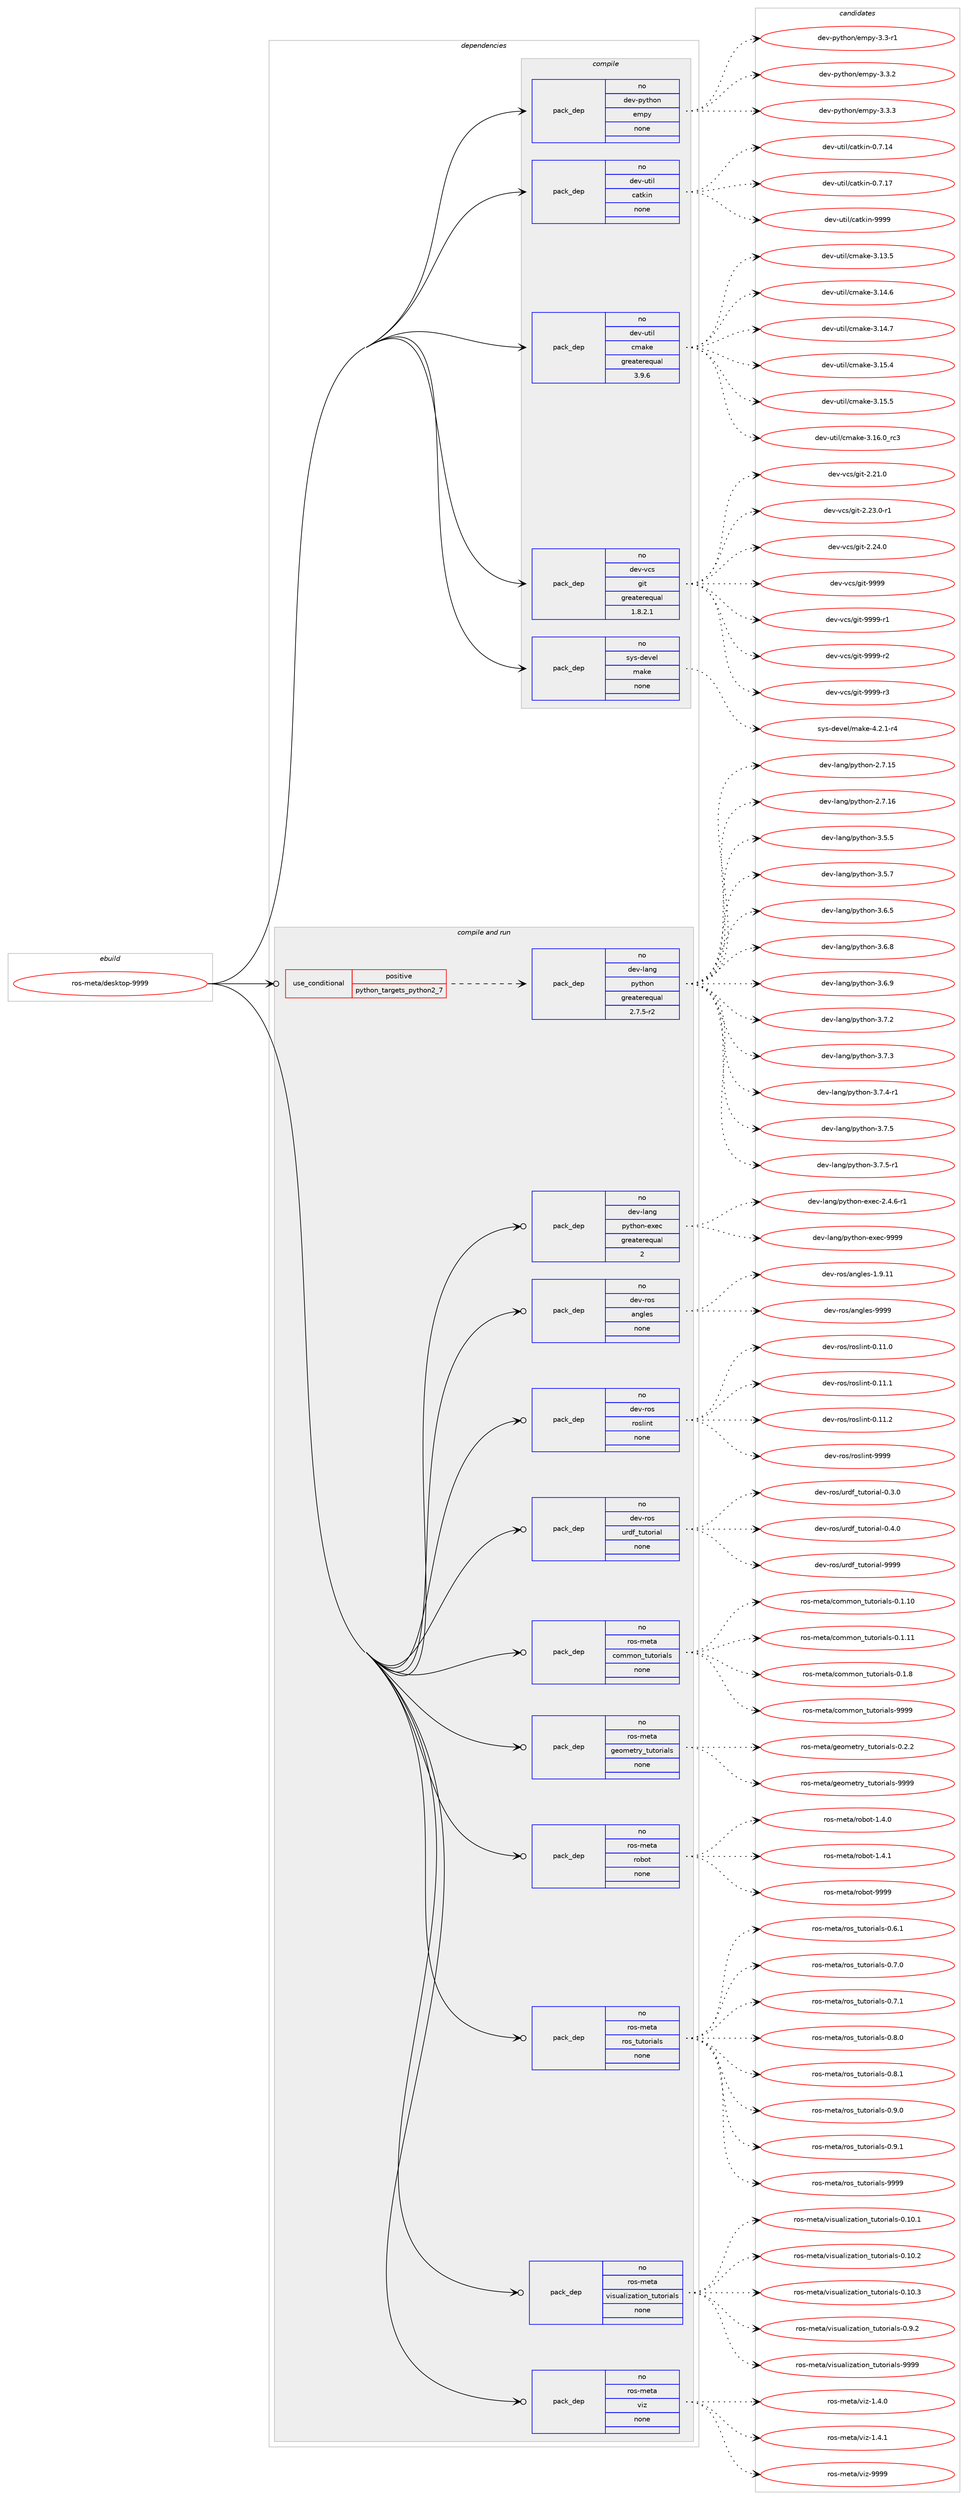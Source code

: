 digraph prolog {

# *************
# Graph options
# *************

newrank=true;
concentrate=true;
compound=true;
graph [rankdir=LR,fontname=Helvetica,fontsize=10,ranksep=1.5];#, ranksep=2.5, nodesep=0.2];
edge  [arrowhead=vee];
node  [fontname=Helvetica,fontsize=10];

# **********
# The ebuild
# **********

subgraph cluster_leftcol {
color=gray;
rank=same;
label=<<i>ebuild</i>>;
id [label="ros-meta/desktop-9999", color=red, width=4, href="../ros-meta/desktop-9999.svg"];
}

# ****************
# The dependencies
# ****************

subgraph cluster_midcol {
color=gray;
label=<<i>dependencies</i>>;
subgraph cluster_compile {
fillcolor="#eeeeee";
style=filled;
label=<<i>compile</i>>;
subgraph pack625012 {
dependency846264 [label=<<TABLE BORDER="0" CELLBORDER="1" CELLSPACING="0" CELLPADDING="4" WIDTH="220"><TR><TD ROWSPAN="6" CELLPADDING="30">pack_dep</TD></TR><TR><TD WIDTH="110">no</TD></TR><TR><TD>dev-python</TD></TR><TR><TD>empy</TD></TR><TR><TD>none</TD></TR><TR><TD></TD></TR></TABLE>>, shape=none, color=blue];
}
id:e -> dependency846264:w [weight=20,style="solid",arrowhead="vee"];
subgraph pack625013 {
dependency846265 [label=<<TABLE BORDER="0" CELLBORDER="1" CELLSPACING="0" CELLPADDING="4" WIDTH="220"><TR><TD ROWSPAN="6" CELLPADDING="30">pack_dep</TD></TR><TR><TD WIDTH="110">no</TD></TR><TR><TD>dev-util</TD></TR><TR><TD>catkin</TD></TR><TR><TD>none</TD></TR><TR><TD></TD></TR></TABLE>>, shape=none, color=blue];
}
id:e -> dependency846265:w [weight=20,style="solid",arrowhead="vee"];
subgraph pack625014 {
dependency846266 [label=<<TABLE BORDER="0" CELLBORDER="1" CELLSPACING="0" CELLPADDING="4" WIDTH="220"><TR><TD ROWSPAN="6" CELLPADDING="30">pack_dep</TD></TR><TR><TD WIDTH="110">no</TD></TR><TR><TD>dev-util</TD></TR><TR><TD>cmake</TD></TR><TR><TD>greaterequal</TD></TR><TR><TD>3.9.6</TD></TR></TABLE>>, shape=none, color=blue];
}
id:e -> dependency846266:w [weight=20,style="solid",arrowhead="vee"];
subgraph pack625015 {
dependency846267 [label=<<TABLE BORDER="0" CELLBORDER="1" CELLSPACING="0" CELLPADDING="4" WIDTH="220"><TR><TD ROWSPAN="6" CELLPADDING="30">pack_dep</TD></TR><TR><TD WIDTH="110">no</TD></TR><TR><TD>dev-vcs</TD></TR><TR><TD>git</TD></TR><TR><TD>greaterequal</TD></TR><TR><TD>1.8.2.1</TD></TR></TABLE>>, shape=none, color=blue];
}
id:e -> dependency846267:w [weight=20,style="solid",arrowhead="vee"];
subgraph pack625016 {
dependency846268 [label=<<TABLE BORDER="0" CELLBORDER="1" CELLSPACING="0" CELLPADDING="4" WIDTH="220"><TR><TD ROWSPAN="6" CELLPADDING="30">pack_dep</TD></TR><TR><TD WIDTH="110">no</TD></TR><TR><TD>sys-devel</TD></TR><TR><TD>make</TD></TR><TR><TD>none</TD></TR><TR><TD></TD></TR></TABLE>>, shape=none, color=blue];
}
id:e -> dependency846268:w [weight=20,style="solid",arrowhead="vee"];
}
subgraph cluster_compileandrun {
fillcolor="#eeeeee";
style=filled;
label=<<i>compile and run</i>>;
subgraph cond206318 {
dependency846269 [label=<<TABLE BORDER="0" CELLBORDER="1" CELLSPACING="0" CELLPADDING="4"><TR><TD ROWSPAN="3" CELLPADDING="10">use_conditional</TD></TR><TR><TD>positive</TD></TR><TR><TD>python_targets_python2_7</TD></TR></TABLE>>, shape=none, color=red];
subgraph pack625017 {
dependency846270 [label=<<TABLE BORDER="0" CELLBORDER="1" CELLSPACING="0" CELLPADDING="4" WIDTH="220"><TR><TD ROWSPAN="6" CELLPADDING="30">pack_dep</TD></TR><TR><TD WIDTH="110">no</TD></TR><TR><TD>dev-lang</TD></TR><TR><TD>python</TD></TR><TR><TD>greaterequal</TD></TR><TR><TD>2.7.5-r2</TD></TR></TABLE>>, shape=none, color=blue];
}
dependency846269:e -> dependency846270:w [weight=20,style="dashed",arrowhead="vee"];
}
id:e -> dependency846269:w [weight=20,style="solid",arrowhead="odotvee"];
subgraph pack625018 {
dependency846271 [label=<<TABLE BORDER="0" CELLBORDER="1" CELLSPACING="0" CELLPADDING="4" WIDTH="220"><TR><TD ROWSPAN="6" CELLPADDING="30">pack_dep</TD></TR><TR><TD WIDTH="110">no</TD></TR><TR><TD>dev-lang</TD></TR><TR><TD>python-exec</TD></TR><TR><TD>greaterequal</TD></TR><TR><TD>2</TD></TR></TABLE>>, shape=none, color=blue];
}
id:e -> dependency846271:w [weight=20,style="solid",arrowhead="odotvee"];
subgraph pack625019 {
dependency846272 [label=<<TABLE BORDER="0" CELLBORDER="1" CELLSPACING="0" CELLPADDING="4" WIDTH="220"><TR><TD ROWSPAN="6" CELLPADDING="30">pack_dep</TD></TR><TR><TD WIDTH="110">no</TD></TR><TR><TD>dev-ros</TD></TR><TR><TD>angles</TD></TR><TR><TD>none</TD></TR><TR><TD></TD></TR></TABLE>>, shape=none, color=blue];
}
id:e -> dependency846272:w [weight=20,style="solid",arrowhead="odotvee"];
subgraph pack625020 {
dependency846273 [label=<<TABLE BORDER="0" CELLBORDER="1" CELLSPACING="0" CELLPADDING="4" WIDTH="220"><TR><TD ROWSPAN="6" CELLPADDING="30">pack_dep</TD></TR><TR><TD WIDTH="110">no</TD></TR><TR><TD>dev-ros</TD></TR><TR><TD>roslint</TD></TR><TR><TD>none</TD></TR><TR><TD></TD></TR></TABLE>>, shape=none, color=blue];
}
id:e -> dependency846273:w [weight=20,style="solid",arrowhead="odotvee"];
subgraph pack625021 {
dependency846274 [label=<<TABLE BORDER="0" CELLBORDER="1" CELLSPACING="0" CELLPADDING="4" WIDTH="220"><TR><TD ROWSPAN="6" CELLPADDING="30">pack_dep</TD></TR><TR><TD WIDTH="110">no</TD></TR><TR><TD>dev-ros</TD></TR><TR><TD>urdf_tutorial</TD></TR><TR><TD>none</TD></TR><TR><TD></TD></TR></TABLE>>, shape=none, color=blue];
}
id:e -> dependency846274:w [weight=20,style="solid",arrowhead="odotvee"];
subgraph pack625022 {
dependency846275 [label=<<TABLE BORDER="0" CELLBORDER="1" CELLSPACING="0" CELLPADDING="4" WIDTH="220"><TR><TD ROWSPAN="6" CELLPADDING="30">pack_dep</TD></TR><TR><TD WIDTH="110">no</TD></TR><TR><TD>ros-meta</TD></TR><TR><TD>common_tutorials</TD></TR><TR><TD>none</TD></TR><TR><TD></TD></TR></TABLE>>, shape=none, color=blue];
}
id:e -> dependency846275:w [weight=20,style="solid",arrowhead="odotvee"];
subgraph pack625023 {
dependency846276 [label=<<TABLE BORDER="0" CELLBORDER="1" CELLSPACING="0" CELLPADDING="4" WIDTH="220"><TR><TD ROWSPAN="6" CELLPADDING="30">pack_dep</TD></TR><TR><TD WIDTH="110">no</TD></TR><TR><TD>ros-meta</TD></TR><TR><TD>geometry_tutorials</TD></TR><TR><TD>none</TD></TR><TR><TD></TD></TR></TABLE>>, shape=none, color=blue];
}
id:e -> dependency846276:w [weight=20,style="solid",arrowhead="odotvee"];
subgraph pack625024 {
dependency846277 [label=<<TABLE BORDER="0" CELLBORDER="1" CELLSPACING="0" CELLPADDING="4" WIDTH="220"><TR><TD ROWSPAN="6" CELLPADDING="30">pack_dep</TD></TR><TR><TD WIDTH="110">no</TD></TR><TR><TD>ros-meta</TD></TR><TR><TD>robot</TD></TR><TR><TD>none</TD></TR><TR><TD></TD></TR></TABLE>>, shape=none, color=blue];
}
id:e -> dependency846277:w [weight=20,style="solid",arrowhead="odotvee"];
subgraph pack625025 {
dependency846278 [label=<<TABLE BORDER="0" CELLBORDER="1" CELLSPACING="0" CELLPADDING="4" WIDTH="220"><TR><TD ROWSPAN="6" CELLPADDING="30">pack_dep</TD></TR><TR><TD WIDTH="110">no</TD></TR><TR><TD>ros-meta</TD></TR><TR><TD>ros_tutorials</TD></TR><TR><TD>none</TD></TR><TR><TD></TD></TR></TABLE>>, shape=none, color=blue];
}
id:e -> dependency846278:w [weight=20,style="solid",arrowhead="odotvee"];
subgraph pack625026 {
dependency846279 [label=<<TABLE BORDER="0" CELLBORDER="1" CELLSPACING="0" CELLPADDING="4" WIDTH="220"><TR><TD ROWSPAN="6" CELLPADDING="30">pack_dep</TD></TR><TR><TD WIDTH="110">no</TD></TR><TR><TD>ros-meta</TD></TR><TR><TD>visualization_tutorials</TD></TR><TR><TD>none</TD></TR><TR><TD></TD></TR></TABLE>>, shape=none, color=blue];
}
id:e -> dependency846279:w [weight=20,style="solid",arrowhead="odotvee"];
subgraph pack625027 {
dependency846280 [label=<<TABLE BORDER="0" CELLBORDER="1" CELLSPACING="0" CELLPADDING="4" WIDTH="220"><TR><TD ROWSPAN="6" CELLPADDING="30">pack_dep</TD></TR><TR><TD WIDTH="110">no</TD></TR><TR><TD>ros-meta</TD></TR><TR><TD>viz</TD></TR><TR><TD>none</TD></TR><TR><TD></TD></TR></TABLE>>, shape=none, color=blue];
}
id:e -> dependency846280:w [weight=20,style="solid",arrowhead="odotvee"];
}
subgraph cluster_run {
fillcolor="#eeeeee";
style=filled;
label=<<i>run</i>>;
}
}

# **************
# The candidates
# **************

subgraph cluster_choices {
rank=same;
color=gray;
label=<<i>candidates</i>>;

subgraph choice625012 {
color=black;
nodesep=1;
choice1001011184511212111610411111047101109112121455146514511449 [label="dev-python/empy-3.3-r1", color=red, width=4,href="../dev-python/empy-3.3-r1.svg"];
choice1001011184511212111610411111047101109112121455146514650 [label="dev-python/empy-3.3.2", color=red, width=4,href="../dev-python/empy-3.3.2.svg"];
choice1001011184511212111610411111047101109112121455146514651 [label="dev-python/empy-3.3.3", color=red, width=4,href="../dev-python/empy-3.3.3.svg"];
dependency846264:e -> choice1001011184511212111610411111047101109112121455146514511449:w [style=dotted,weight="100"];
dependency846264:e -> choice1001011184511212111610411111047101109112121455146514650:w [style=dotted,weight="100"];
dependency846264:e -> choice1001011184511212111610411111047101109112121455146514651:w [style=dotted,weight="100"];
}
subgraph choice625013 {
color=black;
nodesep=1;
choice1001011184511711610510847999711610710511045484655464952 [label="dev-util/catkin-0.7.14", color=red, width=4,href="../dev-util/catkin-0.7.14.svg"];
choice1001011184511711610510847999711610710511045484655464955 [label="dev-util/catkin-0.7.17", color=red, width=4,href="../dev-util/catkin-0.7.17.svg"];
choice100101118451171161051084799971161071051104557575757 [label="dev-util/catkin-9999", color=red, width=4,href="../dev-util/catkin-9999.svg"];
dependency846265:e -> choice1001011184511711610510847999711610710511045484655464952:w [style=dotted,weight="100"];
dependency846265:e -> choice1001011184511711610510847999711610710511045484655464955:w [style=dotted,weight="100"];
dependency846265:e -> choice100101118451171161051084799971161071051104557575757:w [style=dotted,weight="100"];
}
subgraph choice625014 {
color=black;
nodesep=1;
choice1001011184511711610510847991099710710145514649514653 [label="dev-util/cmake-3.13.5", color=red, width=4,href="../dev-util/cmake-3.13.5.svg"];
choice1001011184511711610510847991099710710145514649524654 [label="dev-util/cmake-3.14.6", color=red, width=4,href="../dev-util/cmake-3.14.6.svg"];
choice1001011184511711610510847991099710710145514649524655 [label="dev-util/cmake-3.14.7", color=red, width=4,href="../dev-util/cmake-3.14.7.svg"];
choice1001011184511711610510847991099710710145514649534652 [label="dev-util/cmake-3.15.4", color=red, width=4,href="../dev-util/cmake-3.15.4.svg"];
choice1001011184511711610510847991099710710145514649534653 [label="dev-util/cmake-3.15.5", color=red, width=4,href="../dev-util/cmake-3.15.5.svg"];
choice1001011184511711610510847991099710710145514649544648951149951 [label="dev-util/cmake-3.16.0_rc3", color=red, width=4,href="../dev-util/cmake-3.16.0_rc3.svg"];
dependency846266:e -> choice1001011184511711610510847991099710710145514649514653:w [style=dotted,weight="100"];
dependency846266:e -> choice1001011184511711610510847991099710710145514649524654:w [style=dotted,weight="100"];
dependency846266:e -> choice1001011184511711610510847991099710710145514649524655:w [style=dotted,weight="100"];
dependency846266:e -> choice1001011184511711610510847991099710710145514649534652:w [style=dotted,weight="100"];
dependency846266:e -> choice1001011184511711610510847991099710710145514649534653:w [style=dotted,weight="100"];
dependency846266:e -> choice1001011184511711610510847991099710710145514649544648951149951:w [style=dotted,weight="100"];
}
subgraph choice625015 {
color=black;
nodesep=1;
choice10010111845118991154710310511645504650494648 [label="dev-vcs/git-2.21.0", color=red, width=4,href="../dev-vcs/git-2.21.0.svg"];
choice100101118451189911547103105116455046505146484511449 [label="dev-vcs/git-2.23.0-r1", color=red, width=4,href="../dev-vcs/git-2.23.0-r1.svg"];
choice10010111845118991154710310511645504650524648 [label="dev-vcs/git-2.24.0", color=red, width=4,href="../dev-vcs/git-2.24.0.svg"];
choice1001011184511899115471031051164557575757 [label="dev-vcs/git-9999", color=red, width=4,href="../dev-vcs/git-9999.svg"];
choice10010111845118991154710310511645575757574511449 [label="dev-vcs/git-9999-r1", color=red, width=4,href="../dev-vcs/git-9999-r1.svg"];
choice10010111845118991154710310511645575757574511450 [label="dev-vcs/git-9999-r2", color=red, width=4,href="../dev-vcs/git-9999-r2.svg"];
choice10010111845118991154710310511645575757574511451 [label="dev-vcs/git-9999-r3", color=red, width=4,href="../dev-vcs/git-9999-r3.svg"];
dependency846267:e -> choice10010111845118991154710310511645504650494648:w [style=dotted,weight="100"];
dependency846267:e -> choice100101118451189911547103105116455046505146484511449:w [style=dotted,weight="100"];
dependency846267:e -> choice10010111845118991154710310511645504650524648:w [style=dotted,weight="100"];
dependency846267:e -> choice1001011184511899115471031051164557575757:w [style=dotted,weight="100"];
dependency846267:e -> choice10010111845118991154710310511645575757574511449:w [style=dotted,weight="100"];
dependency846267:e -> choice10010111845118991154710310511645575757574511450:w [style=dotted,weight="100"];
dependency846267:e -> choice10010111845118991154710310511645575757574511451:w [style=dotted,weight="100"];
}
subgraph choice625016 {
color=black;
nodesep=1;
choice1151211154510010111810110847109971071014552465046494511452 [label="sys-devel/make-4.2.1-r4", color=red, width=4,href="../sys-devel/make-4.2.1-r4.svg"];
dependency846268:e -> choice1151211154510010111810110847109971071014552465046494511452:w [style=dotted,weight="100"];
}
subgraph choice625017 {
color=black;
nodesep=1;
choice10010111845108971101034711212111610411111045504655464953 [label="dev-lang/python-2.7.15", color=red, width=4,href="../dev-lang/python-2.7.15.svg"];
choice10010111845108971101034711212111610411111045504655464954 [label="dev-lang/python-2.7.16", color=red, width=4,href="../dev-lang/python-2.7.16.svg"];
choice100101118451089711010347112121116104111110455146534653 [label="dev-lang/python-3.5.5", color=red, width=4,href="../dev-lang/python-3.5.5.svg"];
choice100101118451089711010347112121116104111110455146534655 [label="dev-lang/python-3.5.7", color=red, width=4,href="../dev-lang/python-3.5.7.svg"];
choice100101118451089711010347112121116104111110455146544653 [label="dev-lang/python-3.6.5", color=red, width=4,href="../dev-lang/python-3.6.5.svg"];
choice100101118451089711010347112121116104111110455146544656 [label="dev-lang/python-3.6.8", color=red, width=4,href="../dev-lang/python-3.6.8.svg"];
choice100101118451089711010347112121116104111110455146544657 [label="dev-lang/python-3.6.9", color=red, width=4,href="../dev-lang/python-3.6.9.svg"];
choice100101118451089711010347112121116104111110455146554650 [label="dev-lang/python-3.7.2", color=red, width=4,href="../dev-lang/python-3.7.2.svg"];
choice100101118451089711010347112121116104111110455146554651 [label="dev-lang/python-3.7.3", color=red, width=4,href="../dev-lang/python-3.7.3.svg"];
choice1001011184510897110103471121211161041111104551465546524511449 [label="dev-lang/python-3.7.4-r1", color=red, width=4,href="../dev-lang/python-3.7.4-r1.svg"];
choice100101118451089711010347112121116104111110455146554653 [label="dev-lang/python-3.7.5", color=red, width=4,href="../dev-lang/python-3.7.5.svg"];
choice1001011184510897110103471121211161041111104551465546534511449 [label="dev-lang/python-3.7.5-r1", color=red, width=4,href="../dev-lang/python-3.7.5-r1.svg"];
dependency846270:e -> choice10010111845108971101034711212111610411111045504655464953:w [style=dotted,weight="100"];
dependency846270:e -> choice10010111845108971101034711212111610411111045504655464954:w [style=dotted,weight="100"];
dependency846270:e -> choice100101118451089711010347112121116104111110455146534653:w [style=dotted,weight="100"];
dependency846270:e -> choice100101118451089711010347112121116104111110455146534655:w [style=dotted,weight="100"];
dependency846270:e -> choice100101118451089711010347112121116104111110455146544653:w [style=dotted,weight="100"];
dependency846270:e -> choice100101118451089711010347112121116104111110455146544656:w [style=dotted,weight="100"];
dependency846270:e -> choice100101118451089711010347112121116104111110455146544657:w [style=dotted,weight="100"];
dependency846270:e -> choice100101118451089711010347112121116104111110455146554650:w [style=dotted,weight="100"];
dependency846270:e -> choice100101118451089711010347112121116104111110455146554651:w [style=dotted,weight="100"];
dependency846270:e -> choice1001011184510897110103471121211161041111104551465546524511449:w [style=dotted,weight="100"];
dependency846270:e -> choice100101118451089711010347112121116104111110455146554653:w [style=dotted,weight="100"];
dependency846270:e -> choice1001011184510897110103471121211161041111104551465546534511449:w [style=dotted,weight="100"];
}
subgraph choice625018 {
color=black;
nodesep=1;
choice10010111845108971101034711212111610411111045101120101994550465246544511449 [label="dev-lang/python-exec-2.4.6-r1", color=red, width=4,href="../dev-lang/python-exec-2.4.6-r1.svg"];
choice10010111845108971101034711212111610411111045101120101994557575757 [label="dev-lang/python-exec-9999", color=red, width=4,href="../dev-lang/python-exec-9999.svg"];
dependency846271:e -> choice10010111845108971101034711212111610411111045101120101994550465246544511449:w [style=dotted,weight="100"];
dependency846271:e -> choice10010111845108971101034711212111610411111045101120101994557575757:w [style=dotted,weight="100"];
}
subgraph choice625019 {
color=black;
nodesep=1;
choice10010111845114111115479711010310810111545494657464949 [label="dev-ros/angles-1.9.11", color=red, width=4,href="../dev-ros/angles-1.9.11.svg"];
choice1001011184511411111547971101031081011154557575757 [label="dev-ros/angles-9999", color=red, width=4,href="../dev-ros/angles-9999.svg"];
dependency846272:e -> choice10010111845114111115479711010310810111545494657464949:w [style=dotted,weight="100"];
dependency846272:e -> choice1001011184511411111547971101031081011154557575757:w [style=dotted,weight="100"];
}
subgraph choice625020 {
color=black;
nodesep=1;
choice100101118451141111154711411111510810511011645484649494648 [label="dev-ros/roslint-0.11.0", color=red, width=4,href="../dev-ros/roslint-0.11.0.svg"];
choice100101118451141111154711411111510810511011645484649494649 [label="dev-ros/roslint-0.11.1", color=red, width=4,href="../dev-ros/roslint-0.11.1.svg"];
choice100101118451141111154711411111510810511011645484649494650 [label="dev-ros/roslint-0.11.2", color=red, width=4,href="../dev-ros/roslint-0.11.2.svg"];
choice10010111845114111115471141111151081051101164557575757 [label="dev-ros/roslint-9999", color=red, width=4,href="../dev-ros/roslint-9999.svg"];
dependency846273:e -> choice100101118451141111154711411111510810511011645484649494648:w [style=dotted,weight="100"];
dependency846273:e -> choice100101118451141111154711411111510810511011645484649494649:w [style=dotted,weight="100"];
dependency846273:e -> choice100101118451141111154711411111510810511011645484649494650:w [style=dotted,weight="100"];
dependency846273:e -> choice10010111845114111115471141111151081051101164557575757:w [style=dotted,weight="100"];
}
subgraph choice625021 {
color=black;
nodesep=1;
choice10010111845114111115471171141001029511611711611111410597108454846514648 [label="dev-ros/urdf_tutorial-0.3.0", color=red, width=4,href="../dev-ros/urdf_tutorial-0.3.0.svg"];
choice10010111845114111115471171141001029511611711611111410597108454846524648 [label="dev-ros/urdf_tutorial-0.4.0", color=red, width=4,href="../dev-ros/urdf_tutorial-0.4.0.svg"];
choice100101118451141111154711711410010295116117116111114105971084557575757 [label="dev-ros/urdf_tutorial-9999", color=red, width=4,href="../dev-ros/urdf_tutorial-9999.svg"];
dependency846274:e -> choice10010111845114111115471171141001029511611711611111410597108454846514648:w [style=dotted,weight="100"];
dependency846274:e -> choice10010111845114111115471171141001029511611711611111410597108454846524648:w [style=dotted,weight="100"];
dependency846274:e -> choice100101118451141111154711711410010295116117116111114105971084557575757:w [style=dotted,weight="100"];
}
subgraph choice625022 {
color=black;
nodesep=1;
choice11411111545109101116974799111109109111110951161171161111141059710811545484649464948 [label="ros-meta/common_tutorials-0.1.10", color=red, width=4,href="../ros-meta/common_tutorials-0.1.10.svg"];
choice11411111545109101116974799111109109111110951161171161111141059710811545484649464949 [label="ros-meta/common_tutorials-0.1.11", color=red, width=4,href="../ros-meta/common_tutorials-0.1.11.svg"];
choice114111115451091011169747991111091091111109511611711611111410597108115454846494656 [label="ros-meta/common_tutorials-0.1.8", color=red, width=4,href="../ros-meta/common_tutorials-0.1.8.svg"];
choice1141111154510910111697479911110910911111095116117116111114105971081154557575757 [label="ros-meta/common_tutorials-9999", color=red, width=4,href="../ros-meta/common_tutorials-9999.svg"];
dependency846275:e -> choice11411111545109101116974799111109109111110951161171161111141059710811545484649464948:w [style=dotted,weight="100"];
dependency846275:e -> choice11411111545109101116974799111109109111110951161171161111141059710811545484649464949:w [style=dotted,weight="100"];
dependency846275:e -> choice114111115451091011169747991111091091111109511611711611111410597108115454846494656:w [style=dotted,weight="100"];
dependency846275:e -> choice1141111154510910111697479911110910911111095116117116111114105971081154557575757:w [style=dotted,weight="100"];
}
subgraph choice625023 {
color=black;
nodesep=1;
choice1141111154510910111697471031011111091011161141219511611711611111410597108115454846504650 [label="ros-meta/geometry_tutorials-0.2.2", color=red, width=4,href="../ros-meta/geometry_tutorials-0.2.2.svg"];
choice11411111545109101116974710310111110910111611412195116117116111114105971081154557575757 [label="ros-meta/geometry_tutorials-9999", color=red, width=4,href="../ros-meta/geometry_tutorials-9999.svg"];
dependency846276:e -> choice1141111154510910111697471031011111091011161141219511611711611111410597108115454846504650:w [style=dotted,weight="100"];
dependency846276:e -> choice11411111545109101116974710310111110910111611412195116117116111114105971081154557575757:w [style=dotted,weight="100"];
}
subgraph choice625024 {
color=black;
nodesep=1;
choice11411111545109101116974711411198111116454946524648 [label="ros-meta/robot-1.4.0", color=red, width=4,href="../ros-meta/robot-1.4.0.svg"];
choice11411111545109101116974711411198111116454946524649 [label="ros-meta/robot-1.4.1", color=red, width=4,href="../ros-meta/robot-1.4.1.svg"];
choice114111115451091011169747114111981111164557575757 [label="ros-meta/robot-9999", color=red, width=4,href="../ros-meta/robot-9999.svg"];
dependency846277:e -> choice11411111545109101116974711411198111116454946524648:w [style=dotted,weight="100"];
dependency846277:e -> choice11411111545109101116974711411198111116454946524649:w [style=dotted,weight="100"];
dependency846277:e -> choice114111115451091011169747114111981111164557575757:w [style=dotted,weight="100"];
}
subgraph choice625025 {
color=black;
nodesep=1;
choice1141111154510910111697471141111159511611711611111410597108115454846544649 [label="ros-meta/ros_tutorials-0.6.1", color=red, width=4,href="../ros-meta/ros_tutorials-0.6.1.svg"];
choice1141111154510910111697471141111159511611711611111410597108115454846554648 [label="ros-meta/ros_tutorials-0.7.0", color=red, width=4,href="../ros-meta/ros_tutorials-0.7.0.svg"];
choice1141111154510910111697471141111159511611711611111410597108115454846554649 [label="ros-meta/ros_tutorials-0.7.1", color=red, width=4,href="../ros-meta/ros_tutorials-0.7.1.svg"];
choice1141111154510910111697471141111159511611711611111410597108115454846564648 [label="ros-meta/ros_tutorials-0.8.0", color=red, width=4,href="../ros-meta/ros_tutorials-0.8.0.svg"];
choice1141111154510910111697471141111159511611711611111410597108115454846564649 [label="ros-meta/ros_tutorials-0.8.1", color=red, width=4,href="../ros-meta/ros_tutorials-0.8.1.svg"];
choice1141111154510910111697471141111159511611711611111410597108115454846574648 [label="ros-meta/ros_tutorials-0.9.0", color=red, width=4,href="../ros-meta/ros_tutorials-0.9.0.svg"];
choice1141111154510910111697471141111159511611711611111410597108115454846574649 [label="ros-meta/ros_tutorials-0.9.1", color=red, width=4,href="../ros-meta/ros_tutorials-0.9.1.svg"];
choice11411111545109101116974711411111595116117116111114105971081154557575757 [label="ros-meta/ros_tutorials-9999", color=red, width=4,href="../ros-meta/ros_tutorials-9999.svg"];
dependency846278:e -> choice1141111154510910111697471141111159511611711611111410597108115454846544649:w [style=dotted,weight="100"];
dependency846278:e -> choice1141111154510910111697471141111159511611711611111410597108115454846554648:w [style=dotted,weight="100"];
dependency846278:e -> choice1141111154510910111697471141111159511611711611111410597108115454846554649:w [style=dotted,weight="100"];
dependency846278:e -> choice1141111154510910111697471141111159511611711611111410597108115454846564648:w [style=dotted,weight="100"];
dependency846278:e -> choice1141111154510910111697471141111159511611711611111410597108115454846564649:w [style=dotted,weight="100"];
dependency846278:e -> choice1141111154510910111697471141111159511611711611111410597108115454846574648:w [style=dotted,weight="100"];
dependency846278:e -> choice1141111154510910111697471141111159511611711611111410597108115454846574649:w [style=dotted,weight="100"];
dependency846278:e -> choice11411111545109101116974711411111595116117116111114105971081154557575757:w [style=dotted,weight="100"];
}
subgraph choice625026 {
color=black;
nodesep=1;
choice1141111154510910111697471181051151179710810512297116105111110951161171161111141059710811545484649484649 [label="ros-meta/visualization_tutorials-0.10.1", color=red, width=4,href="../ros-meta/visualization_tutorials-0.10.1.svg"];
choice1141111154510910111697471181051151179710810512297116105111110951161171161111141059710811545484649484650 [label="ros-meta/visualization_tutorials-0.10.2", color=red, width=4,href="../ros-meta/visualization_tutorials-0.10.2.svg"];
choice1141111154510910111697471181051151179710810512297116105111110951161171161111141059710811545484649484651 [label="ros-meta/visualization_tutorials-0.10.3", color=red, width=4,href="../ros-meta/visualization_tutorials-0.10.3.svg"];
choice11411111545109101116974711810511511797108105122971161051111109511611711611111410597108115454846574650 [label="ros-meta/visualization_tutorials-0.9.2", color=red, width=4,href="../ros-meta/visualization_tutorials-0.9.2.svg"];
choice114111115451091011169747118105115117971081051229711610511111095116117116111114105971081154557575757 [label="ros-meta/visualization_tutorials-9999", color=red, width=4,href="../ros-meta/visualization_tutorials-9999.svg"];
dependency846279:e -> choice1141111154510910111697471181051151179710810512297116105111110951161171161111141059710811545484649484649:w [style=dotted,weight="100"];
dependency846279:e -> choice1141111154510910111697471181051151179710810512297116105111110951161171161111141059710811545484649484650:w [style=dotted,weight="100"];
dependency846279:e -> choice1141111154510910111697471181051151179710810512297116105111110951161171161111141059710811545484649484651:w [style=dotted,weight="100"];
dependency846279:e -> choice11411111545109101116974711810511511797108105122971161051111109511611711611111410597108115454846574650:w [style=dotted,weight="100"];
dependency846279:e -> choice114111115451091011169747118105115117971081051229711610511111095116117116111114105971081154557575757:w [style=dotted,weight="100"];
}
subgraph choice625027 {
color=black;
nodesep=1;
choice114111115451091011169747118105122454946524648 [label="ros-meta/viz-1.4.0", color=red, width=4,href="../ros-meta/viz-1.4.0.svg"];
choice114111115451091011169747118105122454946524649 [label="ros-meta/viz-1.4.1", color=red, width=4,href="../ros-meta/viz-1.4.1.svg"];
choice1141111154510910111697471181051224557575757 [label="ros-meta/viz-9999", color=red, width=4,href="../ros-meta/viz-9999.svg"];
dependency846280:e -> choice114111115451091011169747118105122454946524648:w [style=dotted,weight="100"];
dependency846280:e -> choice114111115451091011169747118105122454946524649:w [style=dotted,weight="100"];
dependency846280:e -> choice1141111154510910111697471181051224557575757:w [style=dotted,weight="100"];
}
}

}
